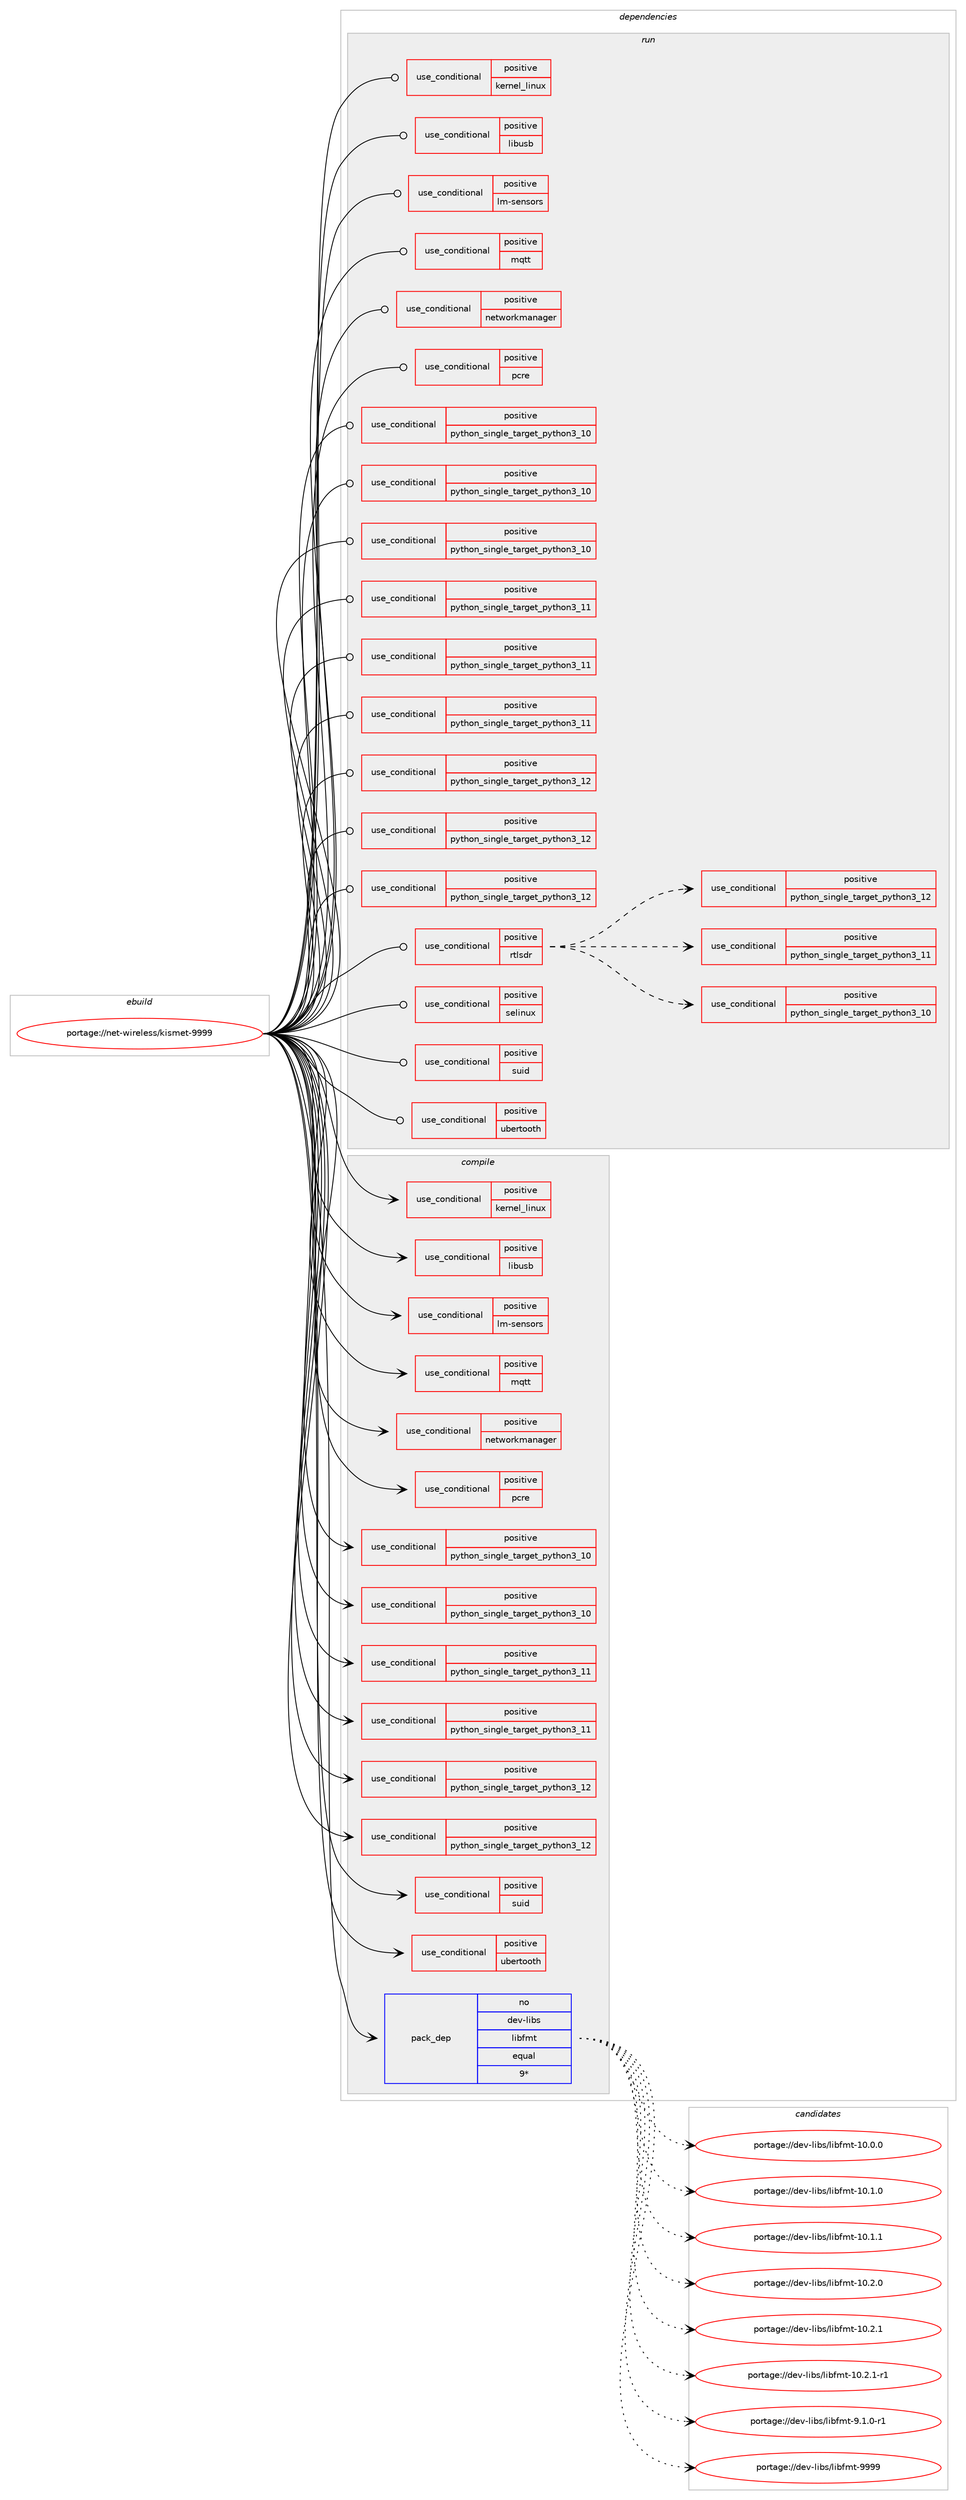 digraph prolog {

# *************
# Graph options
# *************

newrank=true;
concentrate=true;
compound=true;
graph [rankdir=LR,fontname=Helvetica,fontsize=10,ranksep=1.5];#, ranksep=2.5, nodesep=0.2];
edge  [arrowhead=vee];
node  [fontname=Helvetica,fontsize=10];

# **********
# The ebuild
# **********

subgraph cluster_leftcol {
color=gray;
rank=same;
label=<<i>ebuild</i>>;
id [label="portage://net-wireless/kismet-9999", color=red, width=4, href="../net-wireless/kismet-9999.svg"];
}

# ****************
# The dependencies
# ****************

subgraph cluster_midcol {
color=gray;
label=<<i>dependencies</i>>;
subgraph cluster_compile {
fillcolor="#eeeeee";
style=filled;
label=<<i>compile</i>>;
subgraph cond8680 {
dependency12883 [label=<<TABLE BORDER="0" CELLBORDER="1" CELLSPACING="0" CELLPADDING="4"><TR><TD ROWSPAN="3" CELLPADDING="10">use_conditional</TD></TR><TR><TD>positive</TD></TR><TR><TD>kernel_linux</TD></TR></TABLE>>, shape=none, color=red];
# *** BEGIN UNKNOWN DEPENDENCY TYPE (TODO) ***
# dependency12883 -> package_dependency(portage://net-wireless/kismet-9999,install,no,sys-libs,libcap,none,[,,],[],[])
# *** END UNKNOWN DEPENDENCY TYPE (TODO) ***

# *** BEGIN UNKNOWN DEPENDENCY TYPE (TODO) ***
# dependency12883 -> package_dependency(portage://net-wireless/kismet-9999,install,no,dev-libs,libnl,none,[,,],[slot(3)],[])
# *** END UNKNOWN DEPENDENCY TYPE (TODO) ***

# *** BEGIN UNKNOWN DEPENDENCY TYPE (TODO) ***
# dependency12883 -> package_dependency(portage://net-wireless/kismet-9999,install,no,net-libs,libpcap,none,[,,],[],[])
# *** END UNKNOWN DEPENDENCY TYPE (TODO) ***

}
id:e -> dependency12883:w [weight=20,style="solid",arrowhead="vee"];
subgraph cond8681 {
dependency12884 [label=<<TABLE BORDER="0" CELLBORDER="1" CELLSPACING="0" CELLPADDING="4"><TR><TD ROWSPAN="3" CELLPADDING="10">use_conditional</TD></TR><TR><TD>positive</TD></TR><TR><TD>libusb</TD></TR></TABLE>>, shape=none, color=red];
# *** BEGIN UNKNOWN DEPENDENCY TYPE (TODO) ***
# dependency12884 -> package_dependency(portage://net-wireless/kismet-9999,install,no,virtual,libusb,none,[,,],[slot(1)],[])
# *** END UNKNOWN DEPENDENCY TYPE (TODO) ***

}
id:e -> dependency12884:w [weight=20,style="solid",arrowhead="vee"];
subgraph cond8682 {
dependency12885 [label=<<TABLE BORDER="0" CELLBORDER="1" CELLSPACING="0" CELLPADDING="4"><TR><TD ROWSPAN="3" CELLPADDING="10">use_conditional</TD></TR><TR><TD>positive</TD></TR><TR><TD>lm-sensors</TD></TR></TABLE>>, shape=none, color=red];
# *** BEGIN UNKNOWN DEPENDENCY TYPE (TODO) ***
# dependency12885 -> package_dependency(portage://net-wireless/kismet-9999,install,no,sys-apps,lm-sensors,none,[,,],any_same_slot,[])
# *** END UNKNOWN DEPENDENCY TYPE (TODO) ***

}
id:e -> dependency12885:w [weight=20,style="solid",arrowhead="vee"];
subgraph cond8683 {
dependency12886 [label=<<TABLE BORDER="0" CELLBORDER="1" CELLSPACING="0" CELLPADDING="4"><TR><TD ROWSPAN="3" CELLPADDING="10">use_conditional</TD></TR><TR><TD>positive</TD></TR><TR><TD>mqtt</TD></TR></TABLE>>, shape=none, color=red];
# *** BEGIN UNKNOWN DEPENDENCY TYPE (TODO) ***
# dependency12886 -> package_dependency(portage://net-wireless/kismet-9999,install,no,app-misc,mosquitto,none,[,,],[],[])
# *** END UNKNOWN DEPENDENCY TYPE (TODO) ***

}
id:e -> dependency12886:w [weight=20,style="solid",arrowhead="vee"];
subgraph cond8684 {
dependency12887 [label=<<TABLE BORDER="0" CELLBORDER="1" CELLSPACING="0" CELLPADDING="4"><TR><TD ROWSPAN="3" CELLPADDING="10">use_conditional</TD></TR><TR><TD>positive</TD></TR><TR><TD>networkmanager</TD></TR></TABLE>>, shape=none, color=red];
# *** BEGIN UNKNOWN DEPENDENCY TYPE (TODO) ***
# dependency12887 -> package_dependency(portage://net-wireless/kismet-9999,install,no,net-misc,networkmanager,none,[,,],[],[])
# *** END UNKNOWN DEPENDENCY TYPE (TODO) ***

}
id:e -> dependency12887:w [weight=20,style="solid",arrowhead="vee"];
subgraph cond8685 {
dependency12888 [label=<<TABLE BORDER="0" CELLBORDER="1" CELLSPACING="0" CELLPADDING="4"><TR><TD ROWSPAN="3" CELLPADDING="10">use_conditional</TD></TR><TR><TD>positive</TD></TR><TR><TD>pcre</TD></TR></TABLE>>, shape=none, color=red];
# *** BEGIN UNKNOWN DEPENDENCY TYPE (TODO) ***
# dependency12888 -> package_dependency(portage://net-wireless/kismet-9999,install,no,dev-libs,libpcre2,none,[,,],any_same_slot,[])
# *** END UNKNOWN DEPENDENCY TYPE (TODO) ***

}
id:e -> dependency12888:w [weight=20,style="solid",arrowhead="vee"];
subgraph cond8686 {
dependency12889 [label=<<TABLE BORDER="0" CELLBORDER="1" CELLSPACING="0" CELLPADDING="4"><TR><TD ROWSPAN="3" CELLPADDING="10">use_conditional</TD></TR><TR><TD>positive</TD></TR><TR><TD>python_single_target_python3_10</TD></TR></TABLE>>, shape=none, color=red];
# *** BEGIN UNKNOWN DEPENDENCY TYPE (TODO) ***
# dependency12889 -> package_dependency(portage://net-wireless/kismet-9999,install,no,dev-lang,python,none,[,,],[slot(3.10)],[])
# *** END UNKNOWN DEPENDENCY TYPE (TODO) ***

}
id:e -> dependency12889:w [weight=20,style="solid",arrowhead="vee"];
subgraph cond8687 {
dependency12890 [label=<<TABLE BORDER="0" CELLBORDER="1" CELLSPACING="0" CELLPADDING="4"><TR><TD ROWSPAN="3" CELLPADDING="10">use_conditional</TD></TR><TR><TD>positive</TD></TR><TR><TD>python_single_target_python3_10</TD></TR></TABLE>>, shape=none, color=red];
# *** BEGIN UNKNOWN DEPENDENCY TYPE (TODO) ***
# dependency12890 -> package_dependency(portage://net-wireless/kismet-9999,install,no,dev-python,protobuf-python,none,[,,],[],[use(enable(python_targets_python3_10),negative)])
# *** END UNKNOWN DEPENDENCY TYPE (TODO) ***

# *** BEGIN UNKNOWN DEPENDENCY TYPE (TODO) ***
# dependency12890 -> package_dependency(portage://net-wireless/kismet-9999,install,no,dev-python,websockets,none,[,,],[],[use(enable(python_targets_python3_10),negative)])
# *** END UNKNOWN DEPENDENCY TYPE (TODO) ***

}
id:e -> dependency12890:w [weight=20,style="solid",arrowhead="vee"];
subgraph cond8688 {
dependency12891 [label=<<TABLE BORDER="0" CELLBORDER="1" CELLSPACING="0" CELLPADDING="4"><TR><TD ROWSPAN="3" CELLPADDING="10">use_conditional</TD></TR><TR><TD>positive</TD></TR><TR><TD>python_single_target_python3_11</TD></TR></TABLE>>, shape=none, color=red];
# *** BEGIN UNKNOWN DEPENDENCY TYPE (TODO) ***
# dependency12891 -> package_dependency(portage://net-wireless/kismet-9999,install,no,dev-lang,python,none,[,,],[slot(3.11)],[])
# *** END UNKNOWN DEPENDENCY TYPE (TODO) ***

}
id:e -> dependency12891:w [weight=20,style="solid",arrowhead="vee"];
subgraph cond8689 {
dependency12892 [label=<<TABLE BORDER="0" CELLBORDER="1" CELLSPACING="0" CELLPADDING="4"><TR><TD ROWSPAN="3" CELLPADDING="10">use_conditional</TD></TR><TR><TD>positive</TD></TR><TR><TD>python_single_target_python3_11</TD></TR></TABLE>>, shape=none, color=red];
# *** BEGIN UNKNOWN DEPENDENCY TYPE (TODO) ***
# dependency12892 -> package_dependency(portage://net-wireless/kismet-9999,install,no,dev-python,protobuf-python,none,[,,],[],[use(enable(python_targets_python3_11),negative)])
# *** END UNKNOWN DEPENDENCY TYPE (TODO) ***

# *** BEGIN UNKNOWN DEPENDENCY TYPE (TODO) ***
# dependency12892 -> package_dependency(portage://net-wireless/kismet-9999,install,no,dev-python,websockets,none,[,,],[],[use(enable(python_targets_python3_11),negative)])
# *** END UNKNOWN DEPENDENCY TYPE (TODO) ***

}
id:e -> dependency12892:w [weight=20,style="solid",arrowhead="vee"];
subgraph cond8690 {
dependency12893 [label=<<TABLE BORDER="0" CELLBORDER="1" CELLSPACING="0" CELLPADDING="4"><TR><TD ROWSPAN="3" CELLPADDING="10">use_conditional</TD></TR><TR><TD>positive</TD></TR><TR><TD>python_single_target_python3_12</TD></TR></TABLE>>, shape=none, color=red];
# *** BEGIN UNKNOWN DEPENDENCY TYPE (TODO) ***
# dependency12893 -> package_dependency(portage://net-wireless/kismet-9999,install,no,dev-lang,python,none,[,,],[slot(3.12)],[])
# *** END UNKNOWN DEPENDENCY TYPE (TODO) ***

}
id:e -> dependency12893:w [weight=20,style="solid",arrowhead="vee"];
subgraph cond8691 {
dependency12894 [label=<<TABLE BORDER="0" CELLBORDER="1" CELLSPACING="0" CELLPADDING="4"><TR><TD ROWSPAN="3" CELLPADDING="10">use_conditional</TD></TR><TR><TD>positive</TD></TR><TR><TD>python_single_target_python3_12</TD></TR></TABLE>>, shape=none, color=red];
# *** BEGIN UNKNOWN DEPENDENCY TYPE (TODO) ***
# dependency12894 -> package_dependency(portage://net-wireless/kismet-9999,install,no,dev-python,protobuf-python,none,[,,],[],[use(enable(python_targets_python3_12),negative)])
# *** END UNKNOWN DEPENDENCY TYPE (TODO) ***

# *** BEGIN UNKNOWN DEPENDENCY TYPE (TODO) ***
# dependency12894 -> package_dependency(portage://net-wireless/kismet-9999,install,no,dev-python,websockets,none,[,,],[],[use(enable(python_targets_python3_12),negative)])
# *** END UNKNOWN DEPENDENCY TYPE (TODO) ***

}
id:e -> dependency12894:w [weight=20,style="solid",arrowhead="vee"];
subgraph cond8692 {
dependency12895 [label=<<TABLE BORDER="0" CELLBORDER="1" CELLSPACING="0" CELLPADDING="4"><TR><TD ROWSPAN="3" CELLPADDING="10">use_conditional</TD></TR><TR><TD>positive</TD></TR><TR><TD>suid</TD></TR></TABLE>>, shape=none, color=red];
# *** BEGIN UNKNOWN DEPENDENCY TYPE (TODO) ***
# dependency12895 -> package_dependency(portage://net-wireless/kismet-9999,install,no,sys-libs,libcap,none,[,,],[],[])
# *** END UNKNOWN DEPENDENCY TYPE (TODO) ***

}
id:e -> dependency12895:w [weight=20,style="solid",arrowhead="vee"];
subgraph cond8693 {
dependency12896 [label=<<TABLE BORDER="0" CELLBORDER="1" CELLSPACING="0" CELLPADDING="4"><TR><TD ROWSPAN="3" CELLPADDING="10">use_conditional</TD></TR><TR><TD>positive</TD></TR><TR><TD>ubertooth</TD></TR></TABLE>>, shape=none, color=red];
# *** BEGIN UNKNOWN DEPENDENCY TYPE (TODO) ***
# dependency12896 -> package_dependency(portage://net-wireless/kismet-9999,install,no,net-wireless,ubertooth,none,[,,],[],[])
# *** END UNKNOWN DEPENDENCY TYPE (TODO) ***

}
id:e -> dependency12896:w [weight=20,style="solid",arrowhead="vee"];
# *** BEGIN UNKNOWN DEPENDENCY TYPE (TODO) ***
# id -> package_dependency(portage://net-wireless/kismet-9999,install,no,acct-group,kismet,none,[,,],[],[])
# *** END UNKNOWN DEPENDENCY TYPE (TODO) ***

# *** BEGIN UNKNOWN DEPENDENCY TYPE (TODO) ***
# id -> package_dependency(portage://net-wireless/kismet-9999,install,no,acct-user,kismet,none,[,,],[],[])
# *** END UNKNOWN DEPENDENCY TYPE (TODO) ***

# *** BEGIN UNKNOWN DEPENDENCY TYPE (TODO) ***
# id -> package_dependency(portage://net-wireless/kismet-9999,install,no,dev-db,sqlite,none,[,,],[slot(3)],[])
# *** END UNKNOWN DEPENDENCY TYPE (TODO) ***

# *** BEGIN UNKNOWN DEPENDENCY TYPE (TODO) ***
# id -> package_dependency(portage://net-wireless/kismet-9999,install,no,dev-libs,boost,none,[,,],[],[])
# *** END UNKNOWN DEPENDENCY TYPE (TODO) ***

# *** BEGIN UNKNOWN DEPENDENCY TYPE (TODO) ***
# id -> package_dependency(portage://net-wireless/kismet-9999,install,no,dev-libs,elfutils,none,[,,],[],[])
# *** END UNKNOWN DEPENDENCY TYPE (TODO) ***

# *** BEGIN UNKNOWN DEPENDENCY TYPE (TODO) ***
# id -> package_dependency(portage://net-wireless/kismet-9999,install,no,dev-libs,glib,none,[,,],[slot(2)],[])
# *** END UNKNOWN DEPENDENCY TYPE (TODO) ***

subgraph pack4081 {
dependency12897 [label=<<TABLE BORDER="0" CELLBORDER="1" CELLSPACING="0" CELLPADDING="4" WIDTH="220"><TR><TD ROWSPAN="6" CELLPADDING="30">pack_dep</TD></TR><TR><TD WIDTH="110">no</TD></TR><TR><TD>dev-libs</TD></TR><TR><TD>libfmt</TD></TR><TR><TD>equal</TD></TR><TR><TD>9*</TD></TR></TABLE>>, shape=none, color=blue];
}
id:e -> dependency12897:w [weight=20,style="solid",arrowhead="vee"];
# *** BEGIN UNKNOWN DEPENDENCY TYPE (TODO) ***
# id -> package_dependency(portage://net-wireless/kismet-9999,install,no,dev-libs,openssl,none,[,,],any_same_slot,[])
# *** END UNKNOWN DEPENDENCY TYPE (TODO) ***

# *** BEGIN UNKNOWN DEPENDENCY TYPE (TODO) ***
# id -> package_dependency(portage://net-wireless/kismet-9999,install,no,dev-libs,protobuf,none,[,,],any_same_slot,[])
# *** END UNKNOWN DEPENDENCY TYPE (TODO) ***

# *** BEGIN UNKNOWN DEPENDENCY TYPE (TODO) ***
# id -> package_dependency(portage://net-wireless/kismet-9999,install,no,dev-libs,protobuf-c,none,[,,],any_same_slot,[])
# *** END UNKNOWN DEPENDENCY TYPE (TODO) ***

# *** BEGIN UNKNOWN DEPENDENCY TYPE (TODO) ***
# id -> package_dependency(portage://net-wireless/kismet-9999,install,no,net-libs,libwebsockets,none,[,,],any_same_slot,[use(enable(client),none),use(enable(lejp),none)])
# *** END UNKNOWN DEPENDENCY TYPE (TODO) ***

# *** BEGIN UNKNOWN DEPENDENCY TYPE (TODO) ***
# id -> package_dependency(portage://net-wireless/kismet-9999,install,no,sys-libs,libcap,none,[,,],[],[])
# *** END UNKNOWN DEPENDENCY TYPE (TODO) ***

# *** BEGIN UNKNOWN DEPENDENCY TYPE (TODO) ***
# id -> package_dependency(portage://net-wireless/kismet-9999,install,no,sys-libs,zlib,none,[,,],any_same_slot,[])
# *** END UNKNOWN DEPENDENCY TYPE (TODO) ***

}
subgraph cluster_compileandrun {
fillcolor="#eeeeee";
style=filled;
label=<<i>compile and run</i>>;
}
subgraph cluster_run {
fillcolor="#eeeeee";
style=filled;
label=<<i>run</i>>;
subgraph cond8694 {
dependency12898 [label=<<TABLE BORDER="0" CELLBORDER="1" CELLSPACING="0" CELLPADDING="4"><TR><TD ROWSPAN="3" CELLPADDING="10">use_conditional</TD></TR><TR><TD>positive</TD></TR><TR><TD>kernel_linux</TD></TR></TABLE>>, shape=none, color=red];
# *** BEGIN UNKNOWN DEPENDENCY TYPE (TODO) ***
# dependency12898 -> package_dependency(portage://net-wireless/kismet-9999,run,no,sys-libs,libcap,none,[,,],[],[])
# *** END UNKNOWN DEPENDENCY TYPE (TODO) ***

# *** BEGIN UNKNOWN DEPENDENCY TYPE (TODO) ***
# dependency12898 -> package_dependency(portage://net-wireless/kismet-9999,run,no,dev-libs,libnl,none,[,,],[slot(3)],[])
# *** END UNKNOWN DEPENDENCY TYPE (TODO) ***

# *** BEGIN UNKNOWN DEPENDENCY TYPE (TODO) ***
# dependency12898 -> package_dependency(portage://net-wireless/kismet-9999,run,no,net-libs,libpcap,none,[,,],[],[])
# *** END UNKNOWN DEPENDENCY TYPE (TODO) ***

}
id:e -> dependency12898:w [weight=20,style="solid",arrowhead="odot"];
subgraph cond8695 {
dependency12899 [label=<<TABLE BORDER="0" CELLBORDER="1" CELLSPACING="0" CELLPADDING="4"><TR><TD ROWSPAN="3" CELLPADDING="10">use_conditional</TD></TR><TR><TD>positive</TD></TR><TR><TD>libusb</TD></TR></TABLE>>, shape=none, color=red];
# *** BEGIN UNKNOWN DEPENDENCY TYPE (TODO) ***
# dependency12899 -> package_dependency(portage://net-wireless/kismet-9999,run,no,virtual,libusb,none,[,,],[slot(1)],[])
# *** END UNKNOWN DEPENDENCY TYPE (TODO) ***

}
id:e -> dependency12899:w [weight=20,style="solid",arrowhead="odot"];
subgraph cond8696 {
dependency12900 [label=<<TABLE BORDER="0" CELLBORDER="1" CELLSPACING="0" CELLPADDING="4"><TR><TD ROWSPAN="3" CELLPADDING="10">use_conditional</TD></TR><TR><TD>positive</TD></TR><TR><TD>lm-sensors</TD></TR></TABLE>>, shape=none, color=red];
# *** BEGIN UNKNOWN DEPENDENCY TYPE (TODO) ***
# dependency12900 -> package_dependency(portage://net-wireless/kismet-9999,run,no,sys-apps,lm-sensors,none,[,,],any_same_slot,[])
# *** END UNKNOWN DEPENDENCY TYPE (TODO) ***

}
id:e -> dependency12900:w [weight=20,style="solid",arrowhead="odot"];
subgraph cond8697 {
dependency12901 [label=<<TABLE BORDER="0" CELLBORDER="1" CELLSPACING="0" CELLPADDING="4"><TR><TD ROWSPAN="3" CELLPADDING="10">use_conditional</TD></TR><TR><TD>positive</TD></TR><TR><TD>mqtt</TD></TR></TABLE>>, shape=none, color=red];
# *** BEGIN UNKNOWN DEPENDENCY TYPE (TODO) ***
# dependency12901 -> package_dependency(portage://net-wireless/kismet-9999,run,no,app-misc,mosquitto,none,[,,],[],[])
# *** END UNKNOWN DEPENDENCY TYPE (TODO) ***

}
id:e -> dependency12901:w [weight=20,style="solid",arrowhead="odot"];
subgraph cond8698 {
dependency12902 [label=<<TABLE BORDER="0" CELLBORDER="1" CELLSPACING="0" CELLPADDING="4"><TR><TD ROWSPAN="3" CELLPADDING="10">use_conditional</TD></TR><TR><TD>positive</TD></TR><TR><TD>networkmanager</TD></TR></TABLE>>, shape=none, color=red];
# *** BEGIN UNKNOWN DEPENDENCY TYPE (TODO) ***
# dependency12902 -> package_dependency(portage://net-wireless/kismet-9999,run,no,net-misc,networkmanager,none,[,,],[],[])
# *** END UNKNOWN DEPENDENCY TYPE (TODO) ***

}
id:e -> dependency12902:w [weight=20,style="solid",arrowhead="odot"];
subgraph cond8699 {
dependency12903 [label=<<TABLE BORDER="0" CELLBORDER="1" CELLSPACING="0" CELLPADDING="4"><TR><TD ROWSPAN="3" CELLPADDING="10">use_conditional</TD></TR><TR><TD>positive</TD></TR><TR><TD>pcre</TD></TR></TABLE>>, shape=none, color=red];
# *** BEGIN UNKNOWN DEPENDENCY TYPE (TODO) ***
# dependency12903 -> package_dependency(portage://net-wireless/kismet-9999,run,no,dev-libs,libpcre2,none,[,,],any_same_slot,[])
# *** END UNKNOWN DEPENDENCY TYPE (TODO) ***

}
id:e -> dependency12903:w [weight=20,style="solid",arrowhead="odot"];
subgraph cond8700 {
dependency12904 [label=<<TABLE BORDER="0" CELLBORDER="1" CELLSPACING="0" CELLPADDING="4"><TR><TD ROWSPAN="3" CELLPADDING="10">use_conditional</TD></TR><TR><TD>positive</TD></TR><TR><TD>python_single_target_python3_10</TD></TR></TABLE>>, shape=none, color=red];
# *** BEGIN UNKNOWN DEPENDENCY TYPE (TODO) ***
# dependency12904 -> package_dependency(portage://net-wireless/kismet-9999,run,no,dev-lang,python,none,[,,],[slot(3.10)],[])
# *** END UNKNOWN DEPENDENCY TYPE (TODO) ***

}
id:e -> dependency12904:w [weight=20,style="solid",arrowhead="odot"];
subgraph cond8701 {
dependency12905 [label=<<TABLE BORDER="0" CELLBORDER="1" CELLSPACING="0" CELLPADDING="4"><TR><TD ROWSPAN="3" CELLPADDING="10">use_conditional</TD></TR><TR><TD>positive</TD></TR><TR><TD>python_single_target_python3_10</TD></TR></TABLE>>, shape=none, color=red];
# *** BEGIN UNKNOWN DEPENDENCY TYPE (TODO) ***
# dependency12905 -> package_dependency(portage://net-wireless/kismet-9999,run,no,dev-python,protobuf-python,none,[,,],[],[use(enable(python_targets_python3_10),negative)])
# *** END UNKNOWN DEPENDENCY TYPE (TODO) ***

# *** BEGIN UNKNOWN DEPENDENCY TYPE (TODO) ***
# dependency12905 -> package_dependency(portage://net-wireless/kismet-9999,run,no,dev-python,websockets,none,[,,],[],[use(enable(python_targets_python3_10),negative)])
# *** END UNKNOWN DEPENDENCY TYPE (TODO) ***

}
id:e -> dependency12905:w [weight=20,style="solid",arrowhead="odot"];
subgraph cond8702 {
dependency12906 [label=<<TABLE BORDER="0" CELLBORDER="1" CELLSPACING="0" CELLPADDING="4"><TR><TD ROWSPAN="3" CELLPADDING="10">use_conditional</TD></TR><TR><TD>positive</TD></TR><TR><TD>python_single_target_python3_10</TD></TR></TABLE>>, shape=none, color=red];
# *** BEGIN UNKNOWN DEPENDENCY TYPE (TODO) ***
# dependency12906 -> package_dependency(portage://net-wireless/kismet-9999,run,no,dev-python,pyserial,none,[,,],[],[use(enable(python_targets_python3_10),negative)])
# *** END UNKNOWN DEPENDENCY TYPE (TODO) ***

}
id:e -> dependency12906:w [weight=20,style="solid",arrowhead="odot"];
subgraph cond8703 {
dependency12907 [label=<<TABLE BORDER="0" CELLBORDER="1" CELLSPACING="0" CELLPADDING="4"><TR><TD ROWSPAN="3" CELLPADDING="10">use_conditional</TD></TR><TR><TD>positive</TD></TR><TR><TD>python_single_target_python3_11</TD></TR></TABLE>>, shape=none, color=red];
# *** BEGIN UNKNOWN DEPENDENCY TYPE (TODO) ***
# dependency12907 -> package_dependency(portage://net-wireless/kismet-9999,run,no,dev-lang,python,none,[,,],[slot(3.11)],[])
# *** END UNKNOWN DEPENDENCY TYPE (TODO) ***

}
id:e -> dependency12907:w [weight=20,style="solid",arrowhead="odot"];
subgraph cond8704 {
dependency12908 [label=<<TABLE BORDER="0" CELLBORDER="1" CELLSPACING="0" CELLPADDING="4"><TR><TD ROWSPAN="3" CELLPADDING="10">use_conditional</TD></TR><TR><TD>positive</TD></TR><TR><TD>python_single_target_python3_11</TD></TR></TABLE>>, shape=none, color=red];
# *** BEGIN UNKNOWN DEPENDENCY TYPE (TODO) ***
# dependency12908 -> package_dependency(portage://net-wireless/kismet-9999,run,no,dev-python,protobuf-python,none,[,,],[],[use(enable(python_targets_python3_11),negative)])
# *** END UNKNOWN DEPENDENCY TYPE (TODO) ***

# *** BEGIN UNKNOWN DEPENDENCY TYPE (TODO) ***
# dependency12908 -> package_dependency(portage://net-wireless/kismet-9999,run,no,dev-python,websockets,none,[,,],[],[use(enable(python_targets_python3_11),negative)])
# *** END UNKNOWN DEPENDENCY TYPE (TODO) ***

}
id:e -> dependency12908:w [weight=20,style="solid",arrowhead="odot"];
subgraph cond8705 {
dependency12909 [label=<<TABLE BORDER="0" CELLBORDER="1" CELLSPACING="0" CELLPADDING="4"><TR><TD ROWSPAN="3" CELLPADDING="10">use_conditional</TD></TR><TR><TD>positive</TD></TR><TR><TD>python_single_target_python3_11</TD></TR></TABLE>>, shape=none, color=red];
# *** BEGIN UNKNOWN DEPENDENCY TYPE (TODO) ***
# dependency12909 -> package_dependency(portage://net-wireless/kismet-9999,run,no,dev-python,pyserial,none,[,,],[],[use(enable(python_targets_python3_11),negative)])
# *** END UNKNOWN DEPENDENCY TYPE (TODO) ***

}
id:e -> dependency12909:w [weight=20,style="solid",arrowhead="odot"];
subgraph cond8706 {
dependency12910 [label=<<TABLE BORDER="0" CELLBORDER="1" CELLSPACING="0" CELLPADDING="4"><TR><TD ROWSPAN="3" CELLPADDING="10">use_conditional</TD></TR><TR><TD>positive</TD></TR><TR><TD>python_single_target_python3_12</TD></TR></TABLE>>, shape=none, color=red];
# *** BEGIN UNKNOWN DEPENDENCY TYPE (TODO) ***
# dependency12910 -> package_dependency(portage://net-wireless/kismet-9999,run,no,dev-lang,python,none,[,,],[slot(3.12)],[])
# *** END UNKNOWN DEPENDENCY TYPE (TODO) ***

}
id:e -> dependency12910:w [weight=20,style="solid",arrowhead="odot"];
subgraph cond8707 {
dependency12911 [label=<<TABLE BORDER="0" CELLBORDER="1" CELLSPACING="0" CELLPADDING="4"><TR><TD ROWSPAN="3" CELLPADDING="10">use_conditional</TD></TR><TR><TD>positive</TD></TR><TR><TD>python_single_target_python3_12</TD></TR></TABLE>>, shape=none, color=red];
# *** BEGIN UNKNOWN DEPENDENCY TYPE (TODO) ***
# dependency12911 -> package_dependency(portage://net-wireless/kismet-9999,run,no,dev-python,protobuf-python,none,[,,],[],[use(enable(python_targets_python3_12),negative)])
# *** END UNKNOWN DEPENDENCY TYPE (TODO) ***

# *** BEGIN UNKNOWN DEPENDENCY TYPE (TODO) ***
# dependency12911 -> package_dependency(portage://net-wireless/kismet-9999,run,no,dev-python,websockets,none,[,,],[],[use(enable(python_targets_python3_12),negative)])
# *** END UNKNOWN DEPENDENCY TYPE (TODO) ***

}
id:e -> dependency12911:w [weight=20,style="solid",arrowhead="odot"];
subgraph cond8708 {
dependency12912 [label=<<TABLE BORDER="0" CELLBORDER="1" CELLSPACING="0" CELLPADDING="4"><TR><TD ROWSPAN="3" CELLPADDING="10">use_conditional</TD></TR><TR><TD>positive</TD></TR><TR><TD>python_single_target_python3_12</TD></TR></TABLE>>, shape=none, color=red];
# *** BEGIN UNKNOWN DEPENDENCY TYPE (TODO) ***
# dependency12912 -> package_dependency(portage://net-wireless/kismet-9999,run,no,dev-python,pyserial,none,[,,],[],[use(enable(python_targets_python3_12),negative)])
# *** END UNKNOWN DEPENDENCY TYPE (TODO) ***

}
id:e -> dependency12912:w [weight=20,style="solid",arrowhead="odot"];
subgraph cond8709 {
dependency12913 [label=<<TABLE BORDER="0" CELLBORDER="1" CELLSPACING="0" CELLPADDING="4"><TR><TD ROWSPAN="3" CELLPADDING="10">use_conditional</TD></TR><TR><TD>positive</TD></TR><TR><TD>rtlsdr</TD></TR></TABLE>>, shape=none, color=red];
subgraph cond8710 {
dependency12914 [label=<<TABLE BORDER="0" CELLBORDER="1" CELLSPACING="0" CELLPADDING="4"><TR><TD ROWSPAN="3" CELLPADDING="10">use_conditional</TD></TR><TR><TD>positive</TD></TR><TR><TD>python_single_target_python3_10</TD></TR></TABLE>>, shape=none, color=red];
# *** BEGIN UNKNOWN DEPENDENCY TYPE (TODO) ***
# dependency12914 -> package_dependency(portage://net-wireless/kismet-9999,run,no,dev-python,numpy,none,[,,],[],[use(enable(python_targets_python3_10),negative)])
# *** END UNKNOWN DEPENDENCY TYPE (TODO) ***

}
dependency12913:e -> dependency12914:w [weight=20,style="dashed",arrowhead="vee"];
subgraph cond8711 {
dependency12915 [label=<<TABLE BORDER="0" CELLBORDER="1" CELLSPACING="0" CELLPADDING="4"><TR><TD ROWSPAN="3" CELLPADDING="10">use_conditional</TD></TR><TR><TD>positive</TD></TR><TR><TD>python_single_target_python3_11</TD></TR></TABLE>>, shape=none, color=red];
# *** BEGIN UNKNOWN DEPENDENCY TYPE (TODO) ***
# dependency12915 -> package_dependency(portage://net-wireless/kismet-9999,run,no,dev-python,numpy,none,[,,],[],[use(enable(python_targets_python3_11),negative)])
# *** END UNKNOWN DEPENDENCY TYPE (TODO) ***

}
dependency12913:e -> dependency12915:w [weight=20,style="dashed",arrowhead="vee"];
subgraph cond8712 {
dependency12916 [label=<<TABLE BORDER="0" CELLBORDER="1" CELLSPACING="0" CELLPADDING="4"><TR><TD ROWSPAN="3" CELLPADDING="10">use_conditional</TD></TR><TR><TD>positive</TD></TR><TR><TD>python_single_target_python3_12</TD></TR></TABLE>>, shape=none, color=red];
# *** BEGIN UNKNOWN DEPENDENCY TYPE (TODO) ***
# dependency12916 -> package_dependency(portage://net-wireless/kismet-9999,run,no,dev-python,numpy,none,[,,],[],[use(enable(python_targets_python3_12),negative)])
# *** END UNKNOWN DEPENDENCY TYPE (TODO) ***

}
dependency12913:e -> dependency12916:w [weight=20,style="dashed",arrowhead="vee"];
# *** BEGIN UNKNOWN DEPENDENCY TYPE (TODO) ***
# dependency12913 -> package_dependency(portage://net-wireless/kismet-9999,run,no,net-wireless,rtl-sdr,none,[,,],[],[])
# *** END UNKNOWN DEPENDENCY TYPE (TODO) ***

}
id:e -> dependency12913:w [weight=20,style="solid",arrowhead="odot"];
subgraph cond8713 {
dependency12917 [label=<<TABLE BORDER="0" CELLBORDER="1" CELLSPACING="0" CELLPADDING="4"><TR><TD ROWSPAN="3" CELLPADDING="10">use_conditional</TD></TR><TR><TD>positive</TD></TR><TR><TD>selinux</TD></TR></TABLE>>, shape=none, color=red];
# *** BEGIN UNKNOWN DEPENDENCY TYPE (TODO) ***
# dependency12917 -> package_dependency(portage://net-wireless/kismet-9999,run,no,sec-policy,selinux-kismet,none,[,,],[],[])
# *** END UNKNOWN DEPENDENCY TYPE (TODO) ***

}
id:e -> dependency12917:w [weight=20,style="solid",arrowhead="odot"];
subgraph cond8714 {
dependency12918 [label=<<TABLE BORDER="0" CELLBORDER="1" CELLSPACING="0" CELLPADDING="4"><TR><TD ROWSPAN="3" CELLPADDING="10">use_conditional</TD></TR><TR><TD>positive</TD></TR><TR><TD>suid</TD></TR></TABLE>>, shape=none, color=red];
# *** BEGIN UNKNOWN DEPENDENCY TYPE (TODO) ***
# dependency12918 -> package_dependency(portage://net-wireless/kismet-9999,run,no,sys-libs,libcap,none,[,,],[],[])
# *** END UNKNOWN DEPENDENCY TYPE (TODO) ***

}
id:e -> dependency12918:w [weight=20,style="solid",arrowhead="odot"];
subgraph cond8715 {
dependency12919 [label=<<TABLE BORDER="0" CELLBORDER="1" CELLSPACING="0" CELLPADDING="4"><TR><TD ROWSPAN="3" CELLPADDING="10">use_conditional</TD></TR><TR><TD>positive</TD></TR><TR><TD>ubertooth</TD></TR></TABLE>>, shape=none, color=red];
# *** BEGIN UNKNOWN DEPENDENCY TYPE (TODO) ***
# dependency12919 -> package_dependency(portage://net-wireless/kismet-9999,run,no,net-wireless,ubertooth,none,[,,],[],[])
# *** END UNKNOWN DEPENDENCY TYPE (TODO) ***

}
id:e -> dependency12919:w [weight=20,style="solid",arrowhead="odot"];
# *** BEGIN UNKNOWN DEPENDENCY TYPE (TODO) ***
# id -> package_dependency(portage://net-wireless/kismet-9999,run,no,acct-group,kismet,none,[,,],[],[])
# *** END UNKNOWN DEPENDENCY TYPE (TODO) ***

# *** BEGIN UNKNOWN DEPENDENCY TYPE (TODO) ***
# id -> package_dependency(portage://net-wireless/kismet-9999,run,no,acct-user,kismet,none,[,,],[],[])
# *** END UNKNOWN DEPENDENCY TYPE (TODO) ***

# *** BEGIN UNKNOWN DEPENDENCY TYPE (TODO) ***
# id -> package_dependency(portage://net-wireless/kismet-9999,run,no,dev-db,sqlite,none,[,,],[slot(3)],[])
# *** END UNKNOWN DEPENDENCY TYPE (TODO) ***

# *** BEGIN UNKNOWN DEPENDENCY TYPE (TODO) ***
# id -> package_dependency(portage://net-wireless/kismet-9999,run,no,dev-libs,elfutils,none,[,,],[],[])
# *** END UNKNOWN DEPENDENCY TYPE (TODO) ***

# *** BEGIN UNKNOWN DEPENDENCY TYPE (TODO) ***
# id -> package_dependency(portage://net-wireless/kismet-9999,run,no,dev-libs,glib,none,[,,],[slot(2)],[])
# *** END UNKNOWN DEPENDENCY TYPE (TODO) ***

# *** BEGIN UNKNOWN DEPENDENCY TYPE (TODO) ***
# id -> package_dependency(portage://net-wireless/kismet-9999,run,no,dev-libs,openssl,none,[,,],any_same_slot,[])
# *** END UNKNOWN DEPENDENCY TYPE (TODO) ***

# *** BEGIN UNKNOWN DEPENDENCY TYPE (TODO) ***
# id -> package_dependency(portage://net-wireless/kismet-9999,run,no,dev-libs,protobuf,none,[,,],any_same_slot,[])
# *** END UNKNOWN DEPENDENCY TYPE (TODO) ***

# *** BEGIN UNKNOWN DEPENDENCY TYPE (TODO) ***
# id -> package_dependency(portage://net-wireless/kismet-9999,run,no,dev-libs,protobuf-c,none,[,,],any_same_slot,[])
# *** END UNKNOWN DEPENDENCY TYPE (TODO) ***

# *** BEGIN UNKNOWN DEPENDENCY TYPE (TODO) ***
# id -> package_dependency(portage://net-wireless/kismet-9999,run,no,net-libs,libwebsockets,none,[,,],any_same_slot,[use(enable(client),none),use(enable(lejp),none)])
# *** END UNKNOWN DEPENDENCY TYPE (TODO) ***

# *** BEGIN UNKNOWN DEPENDENCY TYPE (TODO) ***
# id -> package_dependency(portage://net-wireless/kismet-9999,run,no,sys-libs,zlib,none,[,,],any_same_slot,[])
# *** END UNKNOWN DEPENDENCY TYPE (TODO) ***

}
}

# **************
# The candidates
# **************

subgraph cluster_choices {
rank=same;
color=gray;
label=<<i>candidates</i>>;

subgraph choice4081 {
color=black;
nodesep=1;
choice1001011184510810598115471081059810210911645494846484648 [label="portage://dev-libs/libfmt-10.0.0", color=red, width=4,href="../dev-libs/libfmt-10.0.0.svg"];
choice1001011184510810598115471081059810210911645494846494648 [label="portage://dev-libs/libfmt-10.1.0", color=red, width=4,href="../dev-libs/libfmt-10.1.0.svg"];
choice1001011184510810598115471081059810210911645494846494649 [label="portage://dev-libs/libfmt-10.1.1", color=red, width=4,href="../dev-libs/libfmt-10.1.1.svg"];
choice1001011184510810598115471081059810210911645494846504648 [label="portage://dev-libs/libfmt-10.2.0", color=red, width=4,href="../dev-libs/libfmt-10.2.0.svg"];
choice1001011184510810598115471081059810210911645494846504649 [label="portage://dev-libs/libfmt-10.2.1", color=red, width=4,href="../dev-libs/libfmt-10.2.1.svg"];
choice10010111845108105981154710810598102109116454948465046494511449 [label="portage://dev-libs/libfmt-10.2.1-r1", color=red, width=4,href="../dev-libs/libfmt-10.2.1-r1.svg"];
choice100101118451081059811547108105981021091164557464946484511449 [label="portage://dev-libs/libfmt-9.1.0-r1", color=red, width=4,href="../dev-libs/libfmt-9.1.0-r1.svg"];
choice100101118451081059811547108105981021091164557575757 [label="portage://dev-libs/libfmt-9999", color=red, width=4,href="../dev-libs/libfmt-9999.svg"];
dependency12897:e -> choice1001011184510810598115471081059810210911645494846484648:w [style=dotted,weight="100"];
dependency12897:e -> choice1001011184510810598115471081059810210911645494846494648:w [style=dotted,weight="100"];
dependency12897:e -> choice1001011184510810598115471081059810210911645494846494649:w [style=dotted,weight="100"];
dependency12897:e -> choice1001011184510810598115471081059810210911645494846504648:w [style=dotted,weight="100"];
dependency12897:e -> choice1001011184510810598115471081059810210911645494846504649:w [style=dotted,weight="100"];
dependency12897:e -> choice10010111845108105981154710810598102109116454948465046494511449:w [style=dotted,weight="100"];
dependency12897:e -> choice100101118451081059811547108105981021091164557464946484511449:w [style=dotted,weight="100"];
dependency12897:e -> choice100101118451081059811547108105981021091164557575757:w [style=dotted,weight="100"];
}
}

}
